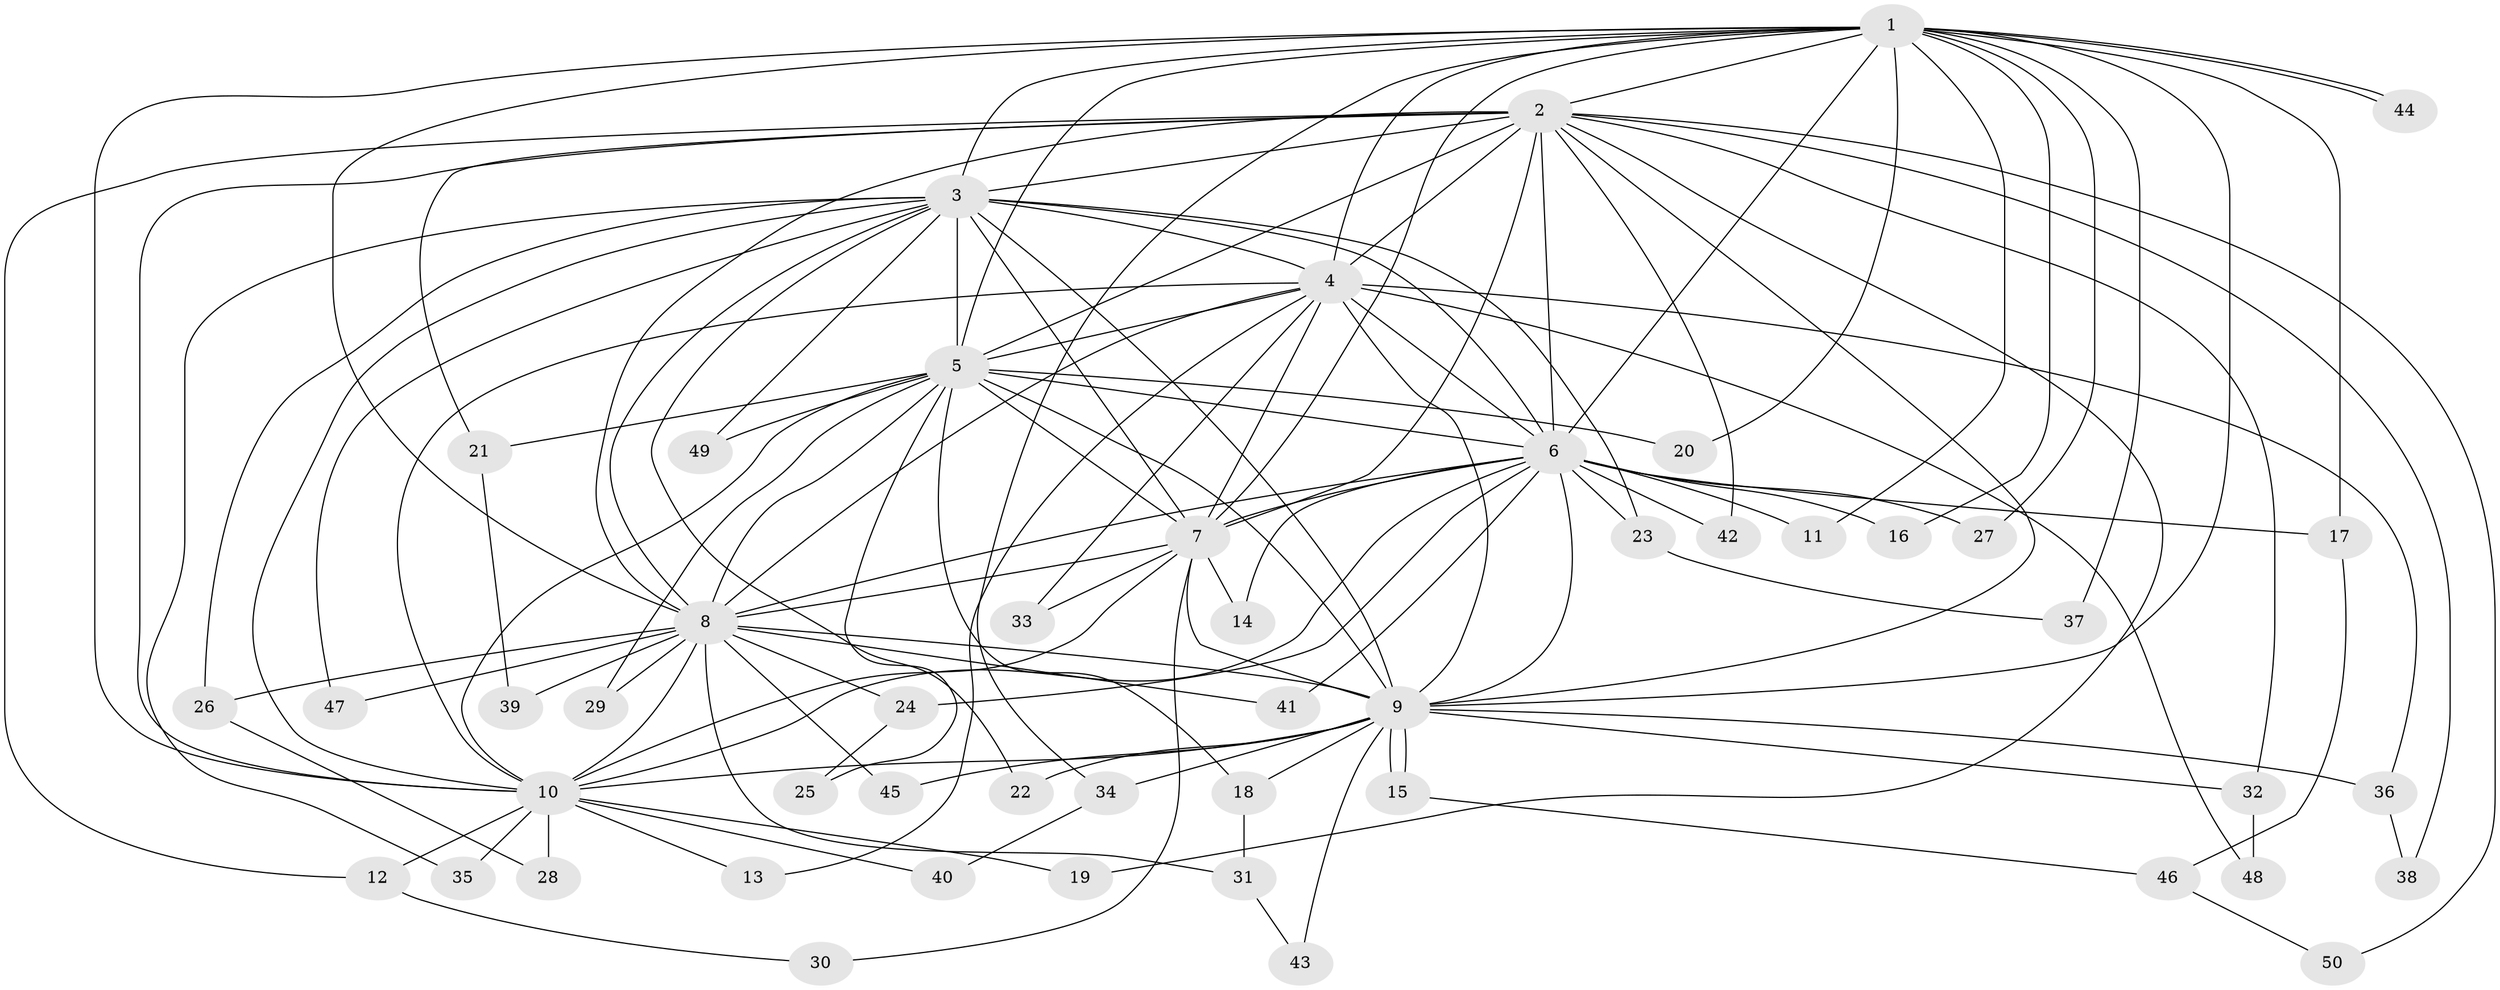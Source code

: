 // Generated by graph-tools (version 1.1) at 2025/10/02/27/25 16:10:57]
// undirected, 50 vertices, 125 edges
graph export_dot {
graph [start="1"]
  node [color=gray90,style=filled];
  1;
  2;
  3;
  4;
  5;
  6;
  7;
  8;
  9;
  10;
  11;
  12;
  13;
  14;
  15;
  16;
  17;
  18;
  19;
  20;
  21;
  22;
  23;
  24;
  25;
  26;
  27;
  28;
  29;
  30;
  31;
  32;
  33;
  34;
  35;
  36;
  37;
  38;
  39;
  40;
  41;
  42;
  43;
  44;
  45;
  46;
  47;
  48;
  49;
  50;
  1 -- 2;
  1 -- 3;
  1 -- 4;
  1 -- 5;
  1 -- 6;
  1 -- 7;
  1 -- 8;
  1 -- 9;
  1 -- 10;
  1 -- 11;
  1 -- 16;
  1 -- 17;
  1 -- 20;
  1 -- 27;
  1 -- 34;
  1 -- 37;
  1 -- 44;
  1 -- 44;
  2 -- 3;
  2 -- 4;
  2 -- 5;
  2 -- 6;
  2 -- 7;
  2 -- 8;
  2 -- 9;
  2 -- 10;
  2 -- 12;
  2 -- 19;
  2 -- 21;
  2 -- 32;
  2 -- 38;
  2 -- 42;
  2 -- 50;
  3 -- 4;
  3 -- 5;
  3 -- 6;
  3 -- 7;
  3 -- 8;
  3 -- 9;
  3 -- 10;
  3 -- 22;
  3 -- 23;
  3 -- 26;
  3 -- 35;
  3 -- 47;
  3 -- 49;
  4 -- 5;
  4 -- 6;
  4 -- 7;
  4 -- 8;
  4 -- 9;
  4 -- 10;
  4 -- 13;
  4 -- 33;
  4 -- 36;
  4 -- 48;
  5 -- 6;
  5 -- 7;
  5 -- 8;
  5 -- 9;
  5 -- 10;
  5 -- 18;
  5 -- 20;
  5 -- 21;
  5 -- 25;
  5 -- 29;
  5 -- 49;
  6 -- 7;
  6 -- 8;
  6 -- 9;
  6 -- 10;
  6 -- 11;
  6 -- 14;
  6 -- 16;
  6 -- 17;
  6 -- 23;
  6 -- 24;
  6 -- 27;
  6 -- 41;
  6 -- 42;
  7 -- 8;
  7 -- 9;
  7 -- 10;
  7 -- 14;
  7 -- 30;
  7 -- 33;
  8 -- 9;
  8 -- 10;
  8 -- 24;
  8 -- 26;
  8 -- 29;
  8 -- 31;
  8 -- 39;
  8 -- 41;
  8 -- 45;
  8 -- 47;
  9 -- 10;
  9 -- 15;
  9 -- 15;
  9 -- 18;
  9 -- 22;
  9 -- 32;
  9 -- 34;
  9 -- 36;
  9 -- 43;
  9 -- 45;
  10 -- 12;
  10 -- 13;
  10 -- 19;
  10 -- 28;
  10 -- 35;
  10 -- 40;
  12 -- 30;
  15 -- 46;
  17 -- 46;
  18 -- 31;
  21 -- 39;
  23 -- 37;
  24 -- 25;
  26 -- 28;
  31 -- 43;
  32 -- 48;
  34 -- 40;
  36 -- 38;
  46 -- 50;
}
